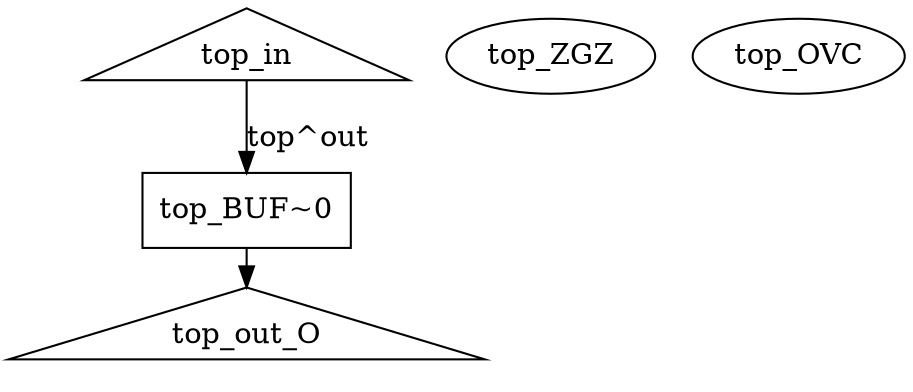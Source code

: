 digraph G {
	ranksep=.25;
	"top_in" [shape=triangle];
	"top_in" -> "top_BUF~0"[label="top^out"];
	"top_BUF~0" [shape=box];
	"top_BUF~0" -> "top_out_O";
	"top_out_O" [shape=triangle];
	"top_ZGZ"
	"top_OVC"
}
